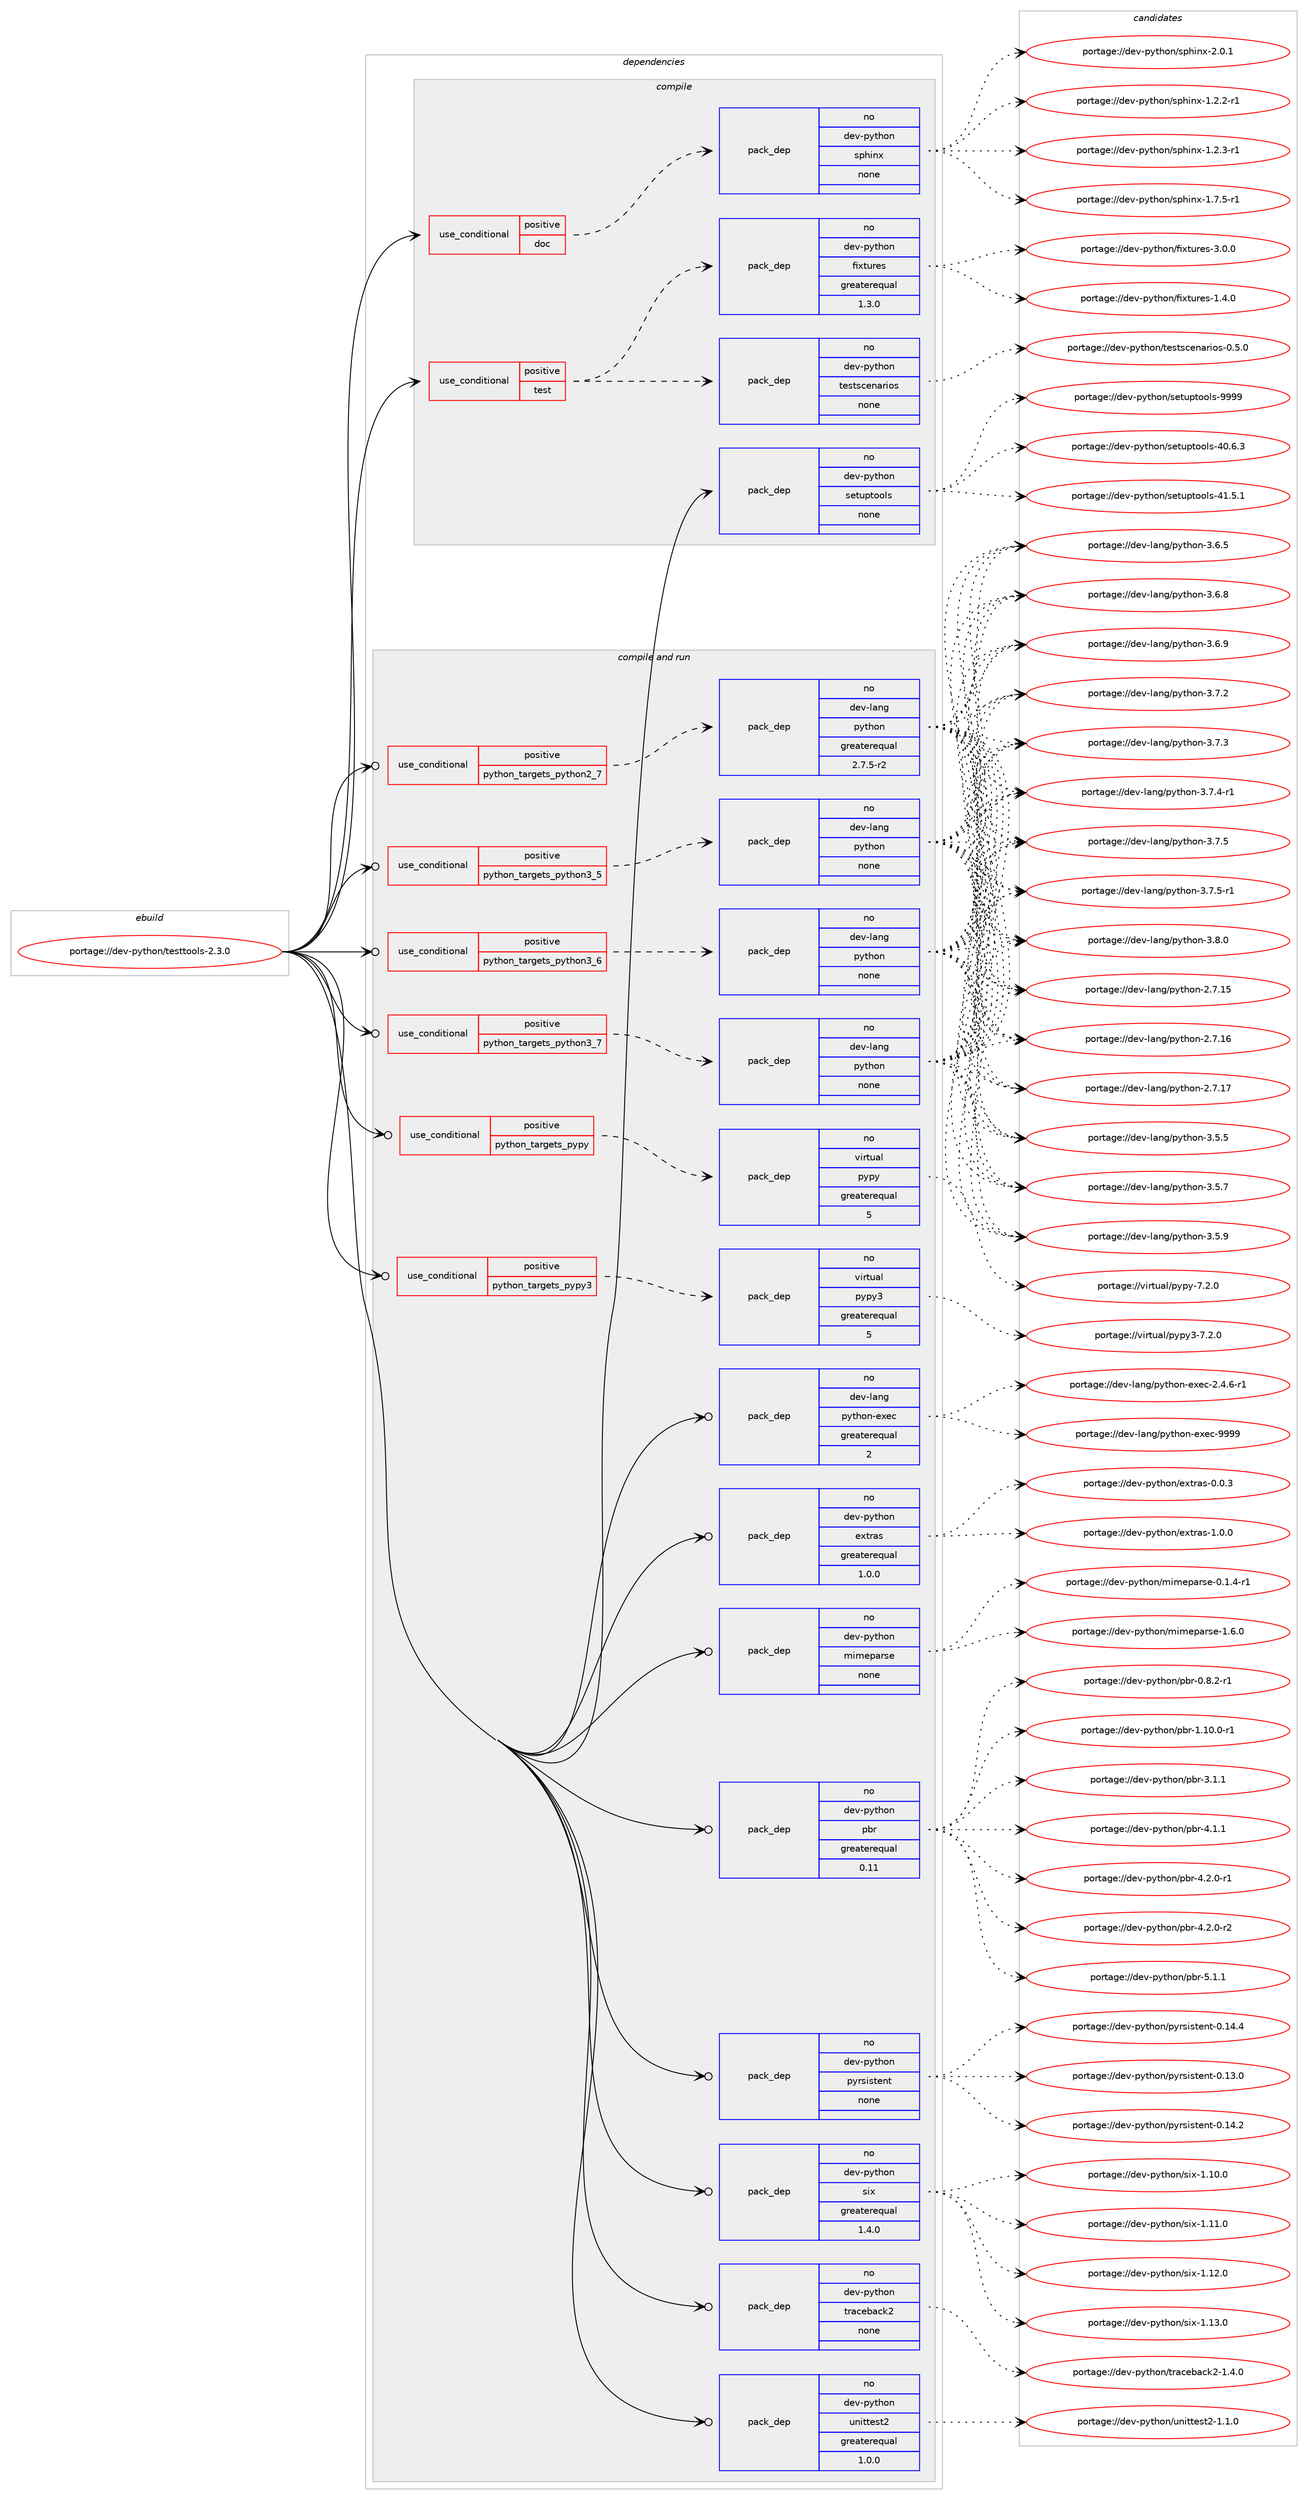 digraph prolog {

# *************
# Graph options
# *************

newrank=true;
concentrate=true;
compound=true;
graph [rankdir=LR,fontname=Helvetica,fontsize=10,ranksep=1.5];#, ranksep=2.5, nodesep=0.2];
edge  [arrowhead=vee];
node  [fontname=Helvetica,fontsize=10];

# **********
# The ebuild
# **********

subgraph cluster_leftcol {
color=gray;
rank=same;
label=<<i>ebuild</i>>;
id [label="portage://dev-python/testtools-2.3.0", color=red, width=4, href="../dev-python/testtools-2.3.0.svg"];
}

# ****************
# The dependencies
# ****************

subgraph cluster_midcol {
color=gray;
label=<<i>dependencies</i>>;
subgraph cluster_compile {
fillcolor="#eeeeee";
style=filled;
label=<<i>compile</i>>;
subgraph cond39728 {
dependency175623 [label=<<TABLE BORDER="0" CELLBORDER="1" CELLSPACING="0" CELLPADDING="4"><TR><TD ROWSPAN="3" CELLPADDING="10">use_conditional</TD></TR><TR><TD>positive</TD></TR><TR><TD>doc</TD></TR></TABLE>>, shape=none, color=red];
subgraph pack132491 {
dependency175624 [label=<<TABLE BORDER="0" CELLBORDER="1" CELLSPACING="0" CELLPADDING="4" WIDTH="220"><TR><TD ROWSPAN="6" CELLPADDING="30">pack_dep</TD></TR><TR><TD WIDTH="110">no</TD></TR><TR><TD>dev-python</TD></TR><TR><TD>sphinx</TD></TR><TR><TD>none</TD></TR><TR><TD></TD></TR></TABLE>>, shape=none, color=blue];
}
dependency175623:e -> dependency175624:w [weight=20,style="dashed",arrowhead="vee"];
}
id:e -> dependency175623:w [weight=20,style="solid",arrowhead="vee"];
subgraph cond39729 {
dependency175625 [label=<<TABLE BORDER="0" CELLBORDER="1" CELLSPACING="0" CELLPADDING="4"><TR><TD ROWSPAN="3" CELLPADDING="10">use_conditional</TD></TR><TR><TD>positive</TD></TR><TR><TD>test</TD></TR></TABLE>>, shape=none, color=red];
subgraph pack132492 {
dependency175626 [label=<<TABLE BORDER="0" CELLBORDER="1" CELLSPACING="0" CELLPADDING="4" WIDTH="220"><TR><TD ROWSPAN="6" CELLPADDING="30">pack_dep</TD></TR><TR><TD WIDTH="110">no</TD></TR><TR><TD>dev-python</TD></TR><TR><TD>fixtures</TD></TR><TR><TD>greaterequal</TD></TR><TR><TD>1.3.0</TD></TR></TABLE>>, shape=none, color=blue];
}
dependency175625:e -> dependency175626:w [weight=20,style="dashed",arrowhead="vee"];
subgraph pack132493 {
dependency175627 [label=<<TABLE BORDER="0" CELLBORDER="1" CELLSPACING="0" CELLPADDING="4" WIDTH="220"><TR><TD ROWSPAN="6" CELLPADDING="30">pack_dep</TD></TR><TR><TD WIDTH="110">no</TD></TR><TR><TD>dev-python</TD></TR><TR><TD>testscenarios</TD></TR><TR><TD>none</TD></TR><TR><TD></TD></TR></TABLE>>, shape=none, color=blue];
}
dependency175625:e -> dependency175627:w [weight=20,style="dashed",arrowhead="vee"];
}
id:e -> dependency175625:w [weight=20,style="solid",arrowhead="vee"];
subgraph pack132494 {
dependency175628 [label=<<TABLE BORDER="0" CELLBORDER="1" CELLSPACING="0" CELLPADDING="4" WIDTH="220"><TR><TD ROWSPAN="6" CELLPADDING="30">pack_dep</TD></TR><TR><TD WIDTH="110">no</TD></TR><TR><TD>dev-python</TD></TR><TR><TD>setuptools</TD></TR><TR><TD>none</TD></TR><TR><TD></TD></TR></TABLE>>, shape=none, color=blue];
}
id:e -> dependency175628:w [weight=20,style="solid",arrowhead="vee"];
}
subgraph cluster_compileandrun {
fillcolor="#eeeeee";
style=filled;
label=<<i>compile and run</i>>;
subgraph cond39730 {
dependency175629 [label=<<TABLE BORDER="0" CELLBORDER="1" CELLSPACING="0" CELLPADDING="4"><TR><TD ROWSPAN="3" CELLPADDING="10">use_conditional</TD></TR><TR><TD>positive</TD></TR><TR><TD>python_targets_pypy</TD></TR></TABLE>>, shape=none, color=red];
subgraph pack132495 {
dependency175630 [label=<<TABLE BORDER="0" CELLBORDER="1" CELLSPACING="0" CELLPADDING="4" WIDTH="220"><TR><TD ROWSPAN="6" CELLPADDING="30">pack_dep</TD></TR><TR><TD WIDTH="110">no</TD></TR><TR><TD>virtual</TD></TR><TR><TD>pypy</TD></TR><TR><TD>greaterequal</TD></TR><TR><TD>5</TD></TR></TABLE>>, shape=none, color=blue];
}
dependency175629:e -> dependency175630:w [weight=20,style="dashed",arrowhead="vee"];
}
id:e -> dependency175629:w [weight=20,style="solid",arrowhead="odotvee"];
subgraph cond39731 {
dependency175631 [label=<<TABLE BORDER="0" CELLBORDER="1" CELLSPACING="0" CELLPADDING="4"><TR><TD ROWSPAN="3" CELLPADDING="10">use_conditional</TD></TR><TR><TD>positive</TD></TR><TR><TD>python_targets_pypy3</TD></TR></TABLE>>, shape=none, color=red];
subgraph pack132496 {
dependency175632 [label=<<TABLE BORDER="0" CELLBORDER="1" CELLSPACING="0" CELLPADDING="4" WIDTH="220"><TR><TD ROWSPAN="6" CELLPADDING="30">pack_dep</TD></TR><TR><TD WIDTH="110">no</TD></TR><TR><TD>virtual</TD></TR><TR><TD>pypy3</TD></TR><TR><TD>greaterequal</TD></TR><TR><TD>5</TD></TR></TABLE>>, shape=none, color=blue];
}
dependency175631:e -> dependency175632:w [weight=20,style="dashed",arrowhead="vee"];
}
id:e -> dependency175631:w [weight=20,style="solid",arrowhead="odotvee"];
subgraph cond39732 {
dependency175633 [label=<<TABLE BORDER="0" CELLBORDER="1" CELLSPACING="0" CELLPADDING="4"><TR><TD ROWSPAN="3" CELLPADDING="10">use_conditional</TD></TR><TR><TD>positive</TD></TR><TR><TD>python_targets_python2_7</TD></TR></TABLE>>, shape=none, color=red];
subgraph pack132497 {
dependency175634 [label=<<TABLE BORDER="0" CELLBORDER="1" CELLSPACING="0" CELLPADDING="4" WIDTH="220"><TR><TD ROWSPAN="6" CELLPADDING="30">pack_dep</TD></TR><TR><TD WIDTH="110">no</TD></TR><TR><TD>dev-lang</TD></TR><TR><TD>python</TD></TR><TR><TD>greaterequal</TD></TR><TR><TD>2.7.5-r2</TD></TR></TABLE>>, shape=none, color=blue];
}
dependency175633:e -> dependency175634:w [weight=20,style="dashed",arrowhead="vee"];
}
id:e -> dependency175633:w [weight=20,style="solid",arrowhead="odotvee"];
subgraph cond39733 {
dependency175635 [label=<<TABLE BORDER="0" CELLBORDER="1" CELLSPACING="0" CELLPADDING="4"><TR><TD ROWSPAN="3" CELLPADDING="10">use_conditional</TD></TR><TR><TD>positive</TD></TR><TR><TD>python_targets_python3_5</TD></TR></TABLE>>, shape=none, color=red];
subgraph pack132498 {
dependency175636 [label=<<TABLE BORDER="0" CELLBORDER="1" CELLSPACING="0" CELLPADDING="4" WIDTH="220"><TR><TD ROWSPAN="6" CELLPADDING="30">pack_dep</TD></TR><TR><TD WIDTH="110">no</TD></TR><TR><TD>dev-lang</TD></TR><TR><TD>python</TD></TR><TR><TD>none</TD></TR><TR><TD></TD></TR></TABLE>>, shape=none, color=blue];
}
dependency175635:e -> dependency175636:w [weight=20,style="dashed",arrowhead="vee"];
}
id:e -> dependency175635:w [weight=20,style="solid",arrowhead="odotvee"];
subgraph cond39734 {
dependency175637 [label=<<TABLE BORDER="0" CELLBORDER="1" CELLSPACING="0" CELLPADDING="4"><TR><TD ROWSPAN="3" CELLPADDING="10">use_conditional</TD></TR><TR><TD>positive</TD></TR><TR><TD>python_targets_python3_6</TD></TR></TABLE>>, shape=none, color=red];
subgraph pack132499 {
dependency175638 [label=<<TABLE BORDER="0" CELLBORDER="1" CELLSPACING="0" CELLPADDING="4" WIDTH="220"><TR><TD ROWSPAN="6" CELLPADDING="30">pack_dep</TD></TR><TR><TD WIDTH="110">no</TD></TR><TR><TD>dev-lang</TD></TR><TR><TD>python</TD></TR><TR><TD>none</TD></TR><TR><TD></TD></TR></TABLE>>, shape=none, color=blue];
}
dependency175637:e -> dependency175638:w [weight=20,style="dashed",arrowhead="vee"];
}
id:e -> dependency175637:w [weight=20,style="solid",arrowhead="odotvee"];
subgraph cond39735 {
dependency175639 [label=<<TABLE BORDER="0" CELLBORDER="1" CELLSPACING="0" CELLPADDING="4"><TR><TD ROWSPAN="3" CELLPADDING="10">use_conditional</TD></TR><TR><TD>positive</TD></TR><TR><TD>python_targets_python3_7</TD></TR></TABLE>>, shape=none, color=red];
subgraph pack132500 {
dependency175640 [label=<<TABLE BORDER="0" CELLBORDER="1" CELLSPACING="0" CELLPADDING="4" WIDTH="220"><TR><TD ROWSPAN="6" CELLPADDING="30">pack_dep</TD></TR><TR><TD WIDTH="110">no</TD></TR><TR><TD>dev-lang</TD></TR><TR><TD>python</TD></TR><TR><TD>none</TD></TR><TR><TD></TD></TR></TABLE>>, shape=none, color=blue];
}
dependency175639:e -> dependency175640:w [weight=20,style="dashed",arrowhead="vee"];
}
id:e -> dependency175639:w [weight=20,style="solid",arrowhead="odotvee"];
subgraph pack132501 {
dependency175641 [label=<<TABLE BORDER="0" CELLBORDER="1" CELLSPACING="0" CELLPADDING="4" WIDTH="220"><TR><TD ROWSPAN="6" CELLPADDING="30">pack_dep</TD></TR><TR><TD WIDTH="110">no</TD></TR><TR><TD>dev-lang</TD></TR><TR><TD>python-exec</TD></TR><TR><TD>greaterequal</TD></TR><TR><TD>2</TD></TR></TABLE>>, shape=none, color=blue];
}
id:e -> dependency175641:w [weight=20,style="solid",arrowhead="odotvee"];
subgraph pack132502 {
dependency175642 [label=<<TABLE BORDER="0" CELLBORDER="1" CELLSPACING="0" CELLPADDING="4" WIDTH="220"><TR><TD ROWSPAN="6" CELLPADDING="30">pack_dep</TD></TR><TR><TD WIDTH="110">no</TD></TR><TR><TD>dev-python</TD></TR><TR><TD>extras</TD></TR><TR><TD>greaterequal</TD></TR><TR><TD>1.0.0</TD></TR></TABLE>>, shape=none, color=blue];
}
id:e -> dependency175642:w [weight=20,style="solid",arrowhead="odotvee"];
subgraph pack132503 {
dependency175643 [label=<<TABLE BORDER="0" CELLBORDER="1" CELLSPACING="0" CELLPADDING="4" WIDTH="220"><TR><TD ROWSPAN="6" CELLPADDING="30">pack_dep</TD></TR><TR><TD WIDTH="110">no</TD></TR><TR><TD>dev-python</TD></TR><TR><TD>mimeparse</TD></TR><TR><TD>none</TD></TR><TR><TD></TD></TR></TABLE>>, shape=none, color=blue];
}
id:e -> dependency175643:w [weight=20,style="solid",arrowhead="odotvee"];
subgraph pack132504 {
dependency175644 [label=<<TABLE BORDER="0" CELLBORDER="1" CELLSPACING="0" CELLPADDING="4" WIDTH="220"><TR><TD ROWSPAN="6" CELLPADDING="30">pack_dep</TD></TR><TR><TD WIDTH="110">no</TD></TR><TR><TD>dev-python</TD></TR><TR><TD>pbr</TD></TR><TR><TD>greaterequal</TD></TR><TR><TD>0.11</TD></TR></TABLE>>, shape=none, color=blue];
}
id:e -> dependency175644:w [weight=20,style="solid",arrowhead="odotvee"];
subgraph pack132505 {
dependency175645 [label=<<TABLE BORDER="0" CELLBORDER="1" CELLSPACING="0" CELLPADDING="4" WIDTH="220"><TR><TD ROWSPAN="6" CELLPADDING="30">pack_dep</TD></TR><TR><TD WIDTH="110">no</TD></TR><TR><TD>dev-python</TD></TR><TR><TD>pyrsistent</TD></TR><TR><TD>none</TD></TR><TR><TD></TD></TR></TABLE>>, shape=none, color=blue];
}
id:e -> dependency175645:w [weight=20,style="solid",arrowhead="odotvee"];
subgraph pack132506 {
dependency175646 [label=<<TABLE BORDER="0" CELLBORDER="1" CELLSPACING="0" CELLPADDING="4" WIDTH="220"><TR><TD ROWSPAN="6" CELLPADDING="30">pack_dep</TD></TR><TR><TD WIDTH="110">no</TD></TR><TR><TD>dev-python</TD></TR><TR><TD>six</TD></TR><TR><TD>greaterequal</TD></TR><TR><TD>1.4.0</TD></TR></TABLE>>, shape=none, color=blue];
}
id:e -> dependency175646:w [weight=20,style="solid",arrowhead="odotvee"];
subgraph pack132507 {
dependency175647 [label=<<TABLE BORDER="0" CELLBORDER="1" CELLSPACING="0" CELLPADDING="4" WIDTH="220"><TR><TD ROWSPAN="6" CELLPADDING="30">pack_dep</TD></TR><TR><TD WIDTH="110">no</TD></TR><TR><TD>dev-python</TD></TR><TR><TD>traceback2</TD></TR><TR><TD>none</TD></TR><TR><TD></TD></TR></TABLE>>, shape=none, color=blue];
}
id:e -> dependency175647:w [weight=20,style="solid",arrowhead="odotvee"];
subgraph pack132508 {
dependency175648 [label=<<TABLE BORDER="0" CELLBORDER="1" CELLSPACING="0" CELLPADDING="4" WIDTH="220"><TR><TD ROWSPAN="6" CELLPADDING="30">pack_dep</TD></TR><TR><TD WIDTH="110">no</TD></TR><TR><TD>dev-python</TD></TR><TR><TD>unittest2</TD></TR><TR><TD>greaterequal</TD></TR><TR><TD>1.0.0</TD></TR></TABLE>>, shape=none, color=blue];
}
id:e -> dependency175648:w [weight=20,style="solid",arrowhead="odotvee"];
}
subgraph cluster_run {
fillcolor="#eeeeee";
style=filled;
label=<<i>run</i>>;
}
}

# **************
# The candidates
# **************

subgraph cluster_choices {
rank=same;
color=gray;
label=<<i>candidates</i>>;

subgraph choice132491 {
color=black;
nodesep=1;
choiceportage10010111845112121116104111110471151121041051101204549465046504511449 [label="portage://dev-python/sphinx-1.2.2-r1", color=red, width=4,href="../dev-python/sphinx-1.2.2-r1.svg"];
choiceportage10010111845112121116104111110471151121041051101204549465046514511449 [label="portage://dev-python/sphinx-1.2.3-r1", color=red, width=4,href="../dev-python/sphinx-1.2.3-r1.svg"];
choiceportage10010111845112121116104111110471151121041051101204549465546534511449 [label="portage://dev-python/sphinx-1.7.5-r1", color=red, width=4,href="../dev-python/sphinx-1.7.5-r1.svg"];
choiceportage1001011184511212111610411111047115112104105110120455046484649 [label="portage://dev-python/sphinx-2.0.1", color=red, width=4,href="../dev-python/sphinx-2.0.1.svg"];
dependency175624:e -> choiceportage10010111845112121116104111110471151121041051101204549465046504511449:w [style=dotted,weight="100"];
dependency175624:e -> choiceportage10010111845112121116104111110471151121041051101204549465046514511449:w [style=dotted,weight="100"];
dependency175624:e -> choiceportage10010111845112121116104111110471151121041051101204549465546534511449:w [style=dotted,weight="100"];
dependency175624:e -> choiceportage1001011184511212111610411111047115112104105110120455046484649:w [style=dotted,weight="100"];
}
subgraph choice132492 {
color=black;
nodesep=1;
choiceportage1001011184511212111610411111047102105120116117114101115454946524648 [label="portage://dev-python/fixtures-1.4.0", color=red, width=4,href="../dev-python/fixtures-1.4.0.svg"];
choiceportage1001011184511212111610411111047102105120116117114101115455146484648 [label="portage://dev-python/fixtures-3.0.0", color=red, width=4,href="../dev-python/fixtures-3.0.0.svg"];
dependency175626:e -> choiceportage1001011184511212111610411111047102105120116117114101115454946524648:w [style=dotted,weight="100"];
dependency175626:e -> choiceportage1001011184511212111610411111047102105120116117114101115455146484648:w [style=dotted,weight="100"];
}
subgraph choice132493 {
color=black;
nodesep=1;
choiceportage10010111845112121116104111110471161011151161159910111097114105111115454846534648 [label="portage://dev-python/testscenarios-0.5.0", color=red, width=4,href="../dev-python/testscenarios-0.5.0.svg"];
dependency175627:e -> choiceportage10010111845112121116104111110471161011151161159910111097114105111115454846534648:w [style=dotted,weight="100"];
}
subgraph choice132494 {
color=black;
nodesep=1;
choiceportage100101118451121211161041111104711510111611711211611111110811545524846544651 [label="portage://dev-python/setuptools-40.6.3", color=red, width=4,href="../dev-python/setuptools-40.6.3.svg"];
choiceportage100101118451121211161041111104711510111611711211611111110811545524946534649 [label="portage://dev-python/setuptools-41.5.1", color=red, width=4,href="../dev-python/setuptools-41.5.1.svg"];
choiceportage10010111845112121116104111110471151011161171121161111111081154557575757 [label="portage://dev-python/setuptools-9999", color=red, width=4,href="../dev-python/setuptools-9999.svg"];
dependency175628:e -> choiceportage100101118451121211161041111104711510111611711211611111110811545524846544651:w [style=dotted,weight="100"];
dependency175628:e -> choiceportage100101118451121211161041111104711510111611711211611111110811545524946534649:w [style=dotted,weight="100"];
dependency175628:e -> choiceportage10010111845112121116104111110471151011161171121161111111081154557575757:w [style=dotted,weight="100"];
}
subgraph choice132495 {
color=black;
nodesep=1;
choiceportage1181051141161179710847112121112121455546504648 [label="portage://virtual/pypy-7.2.0", color=red, width=4,href="../virtual/pypy-7.2.0.svg"];
dependency175630:e -> choiceportage1181051141161179710847112121112121455546504648:w [style=dotted,weight="100"];
}
subgraph choice132496 {
color=black;
nodesep=1;
choiceportage118105114116117971084711212111212151455546504648 [label="portage://virtual/pypy3-7.2.0", color=red, width=4,href="../virtual/pypy3-7.2.0.svg"];
dependency175632:e -> choiceportage118105114116117971084711212111212151455546504648:w [style=dotted,weight="100"];
}
subgraph choice132497 {
color=black;
nodesep=1;
choiceportage10010111845108971101034711212111610411111045504655464953 [label="portage://dev-lang/python-2.7.15", color=red, width=4,href="../dev-lang/python-2.7.15.svg"];
choiceportage10010111845108971101034711212111610411111045504655464954 [label="portage://dev-lang/python-2.7.16", color=red, width=4,href="../dev-lang/python-2.7.16.svg"];
choiceportage10010111845108971101034711212111610411111045504655464955 [label="portage://dev-lang/python-2.7.17", color=red, width=4,href="../dev-lang/python-2.7.17.svg"];
choiceportage100101118451089711010347112121116104111110455146534653 [label="portage://dev-lang/python-3.5.5", color=red, width=4,href="../dev-lang/python-3.5.5.svg"];
choiceportage100101118451089711010347112121116104111110455146534655 [label="portage://dev-lang/python-3.5.7", color=red, width=4,href="../dev-lang/python-3.5.7.svg"];
choiceportage100101118451089711010347112121116104111110455146534657 [label="portage://dev-lang/python-3.5.9", color=red, width=4,href="../dev-lang/python-3.5.9.svg"];
choiceportage100101118451089711010347112121116104111110455146544653 [label="portage://dev-lang/python-3.6.5", color=red, width=4,href="../dev-lang/python-3.6.5.svg"];
choiceportage100101118451089711010347112121116104111110455146544656 [label="portage://dev-lang/python-3.6.8", color=red, width=4,href="../dev-lang/python-3.6.8.svg"];
choiceportage100101118451089711010347112121116104111110455146544657 [label="portage://dev-lang/python-3.6.9", color=red, width=4,href="../dev-lang/python-3.6.9.svg"];
choiceportage100101118451089711010347112121116104111110455146554650 [label="portage://dev-lang/python-3.7.2", color=red, width=4,href="../dev-lang/python-3.7.2.svg"];
choiceportage100101118451089711010347112121116104111110455146554651 [label="portage://dev-lang/python-3.7.3", color=red, width=4,href="../dev-lang/python-3.7.3.svg"];
choiceportage1001011184510897110103471121211161041111104551465546524511449 [label="portage://dev-lang/python-3.7.4-r1", color=red, width=4,href="../dev-lang/python-3.7.4-r1.svg"];
choiceportage100101118451089711010347112121116104111110455146554653 [label="portage://dev-lang/python-3.7.5", color=red, width=4,href="../dev-lang/python-3.7.5.svg"];
choiceportage1001011184510897110103471121211161041111104551465546534511449 [label="portage://dev-lang/python-3.7.5-r1", color=red, width=4,href="../dev-lang/python-3.7.5-r1.svg"];
choiceportage100101118451089711010347112121116104111110455146564648 [label="portage://dev-lang/python-3.8.0", color=red, width=4,href="../dev-lang/python-3.8.0.svg"];
dependency175634:e -> choiceportage10010111845108971101034711212111610411111045504655464953:w [style=dotted,weight="100"];
dependency175634:e -> choiceportage10010111845108971101034711212111610411111045504655464954:w [style=dotted,weight="100"];
dependency175634:e -> choiceportage10010111845108971101034711212111610411111045504655464955:w [style=dotted,weight="100"];
dependency175634:e -> choiceportage100101118451089711010347112121116104111110455146534653:w [style=dotted,weight="100"];
dependency175634:e -> choiceportage100101118451089711010347112121116104111110455146534655:w [style=dotted,weight="100"];
dependency175634:e -> choiceportage100101118451089711010347112121116104111110455146534657:w [style=dotted,weight="100"];
dependency175634:e -> choiceportage100101118451089711010347112121116104111110455146544653:w [style=dotted,weight="100"];
dependency175634:e -> choiceportage100101118451089711010347112121116104111110455146544656:w [style=dotted,weight="100"];
dependency175634:e -> choiceportage100101118451089711010347112121116104111110455146544657:w [style=dotted,weight="100"];
dependency175634:e -> choiceportage100101118451089711010347112121116104111110455146554650:w [style=dotted,weight="100"];
dependency175634:e -> choiceportage100101118451089711010347112121116104111110455146554651:w [style=dotted,weight="100"];
dependency175634:e -> choiceportage1001011184510897110103471121211161041111104551465546524511449:w [style=dotted,weight="100"];
dependency175634:e -> choiceportage100101118451089711010347112121116104111110455146554653:w [style=dotted,weight="100"];
dependency175634:e -> choiceportage1001011184510897110103471121211161041111104551465546534511449:w [style=dotted,weight="100"];
dependency175634:e -> choiceportage100101118451089711010347112121116104111110455146564648:w [style=dotted,weight="100"];
}
subgraph choice132498 {
color=black;
nodesep=1;
choiceportage10010111845108971101034711212111610411111045504655464953 [label="portage://dev-lang/python-2.7.15", color=red, width=4,href="../dev-lang/python-2.7.15.svg"];
choiceportage10010111845108971101034711212111610411111045504655464954 [label="portage://dev-lang/python-2.7.16", color=red, width=4,href="../dev-lang/python-2.7.16.svg"];
choiceportage10010111845108971101034711212111610411111045504655464955 [label="portage://dev-lang/python-2.7.17", color=red, width=4,href="../dev-lang/python-2.7.17.svg"];
choiceportage100101118451089711010347112121116104111110455146534653 [label="portage://dev-lang/python-3.5.5", color=red, width=4,href="../dev-lang/python-3.5.5.svg"];
choiceportage100101118451089711010347112121116104111110455146534655 [label="portage://dev-lang/python-3.5.7", color=red, width=4,href="../dev-lang/python-3.5.7.svg"];
choiceportage100101118451089711010347112121116104111110455146534657 [label="portage://dev-lang/python-3.5.9", color=red, width=4,href="../dev-lang/python-3.5.9.svg"];
choiceportage100101118451089711010347112121116104111110455146544653 [label="portage://dev-lang/python-3.6.5", color=red, width=4,href="../dev-lang/python-3.6.5.svg"];
choiceportage100101118451089711010347112121116104111110455146544656 [label="portage://dev-lang/python-3.6.8", color=red, width=4,href="../dev-lang/python-3.6.8.svg"];
choiceportage100101118451089711010347112121116104111110455146544657 [label="portage://dev-lang/python-3.6.9", color=red, width=4,href="../dev-lang/python-3.6.9.svg"];
choiceportage100101118451089711010347112121116104111110455146554650 [label="portage://dev-lang/python-3.7.2", color=red, width=4,href="../dev-lang/python-3.7.2.svg"];
choiceportage100101118451089711010347112121116104111110455146554651 [label="portage://dev-lang/python-3.7.3", color=red, width=4,href="../dev-lang/python-3.7.3.svg"];
choiceportage1001011184510897110103471121211161041111104551465546524511449 [label="portage://dev-lang/python-3.7.4-r1", color=red, width=4,href="../dev-lang/python-3.7.4-r1.svg"];
choiceportage100101118451089711010347112121116104111110455146554653 [label="portage://dev-lang/python-3.7.5", color=red, width=4,href="../dev-lang/python-3.7.5.svg"];
choiceportage1001011184510897110103471121211161041111104551465546534511449 [label="portage://dev-lang/python-3.7.5-r1", color=red, width=4,href="../dev-lang/python-3.7.5-r1.svg"];
choiceportage100101118451089711010347112121116104111110455146564648 [label="portage://dev-lang/python-3.8.0", color=red, width=4,href="../dev-lang/python-3.8.0.svg"];
dependency175636:e -> choiceportage10010111845108971101034711212111610411111045504655464953:w [style=dotted,weight="100"];
dependency175636:e -> choiceportage10010111845108971101034711212111610411111045504655464954:w [style=dotted,weight="100"];
dependency175636:e -> choiceportage10010111845108971101034711212111610411111045504655464955:w [style=dotted,weight="100"];
dependency175636:e -> choiceportage100101118451089711010347112121116104111110455146534653:w [style=dotted,weight="100"];
dependency175636:e -> choiceportage100101118451089711010347112121116104111110455146534655:w [style=dotted,weight="100"];
dependency175636:e -> choiceportage100101118451089711010347112121116104111110455146534657:w [style=dotted,weight="100"];
dependency175636:e -> choiceportage100101118451089711010347112121116104111110455146544653:w [style=dotted,weight="100"];
dependency175636:e -> choiceportage100101118451089711010347112121116104111110455146544656:w [style=dotted,weight="100"];
dependency175636:e -> choiceportage100101118451089711010347112121116104111110455146544657:w [style=dotted,weight="100"];
dependency175636:e -> choiceportage100101118451089711010347112121116104111110455146554650:w [style=dotted,weight="100"];
dependency175636:e -> choiceportage100101118451089711010347112121116104111110455146554651:w [style=dotted,weight="100"];
dependency175636:e -> choiceportage1001011184510897110103471121211161041111104551465546524511449:w [style=dotted,weight="100"];
dependency175636:e -> choiceportage100101118451089711010347112121116104111110455146554653:w [style=dotted,weight="100"];
dependency175636:e -> choiceportage1001011184510897110103471121211161041111104551465546534511449:w [style=dotted,weight="100"];
dependency175636:e -> choiceportage100101118451089711010347112121116104111110455146564648:w [style=dotted,weight="100"];
}
subgraph choice132499 {
color=black;
nodesep=1;
choiceportage10010111845108971101034711212111610411111045504655464953 [label="portage://dev-lang/python-2.7.15", color=red, width=4,href="../dev-lang/python-2.7.15.svg"];
choiceportage10010111845108971101034711212111610411111045504655464954 [label="portage://dev-lang/python-2.7.16", color=red, width=4,href="../dev-lang/python-2.7.16.svg"];
choiceportage10010111845108971101034711212111610411111045504655464955 [label="portage://dev-lang/python-2.7.17", color=red, width=4,href="../dev-lang/python-2.7.17.svg"];
choiceportage100101118451089711010347112121116104111110455146534653 [label="portage://dev-lang/python-3.5.5", color=red, width=4,href="../dev-lang/python-3.5.5.svg"];
choiceportage100101118451089711010347112121116104111110455146534655 [label="portage://dev-lang/python-3.5.7", color=red, width=4,href="../dev-lang/python-3.5.7.svg"];
choiceportage100101118451089711010347112121116104111110455146534657 [label="portage://dev-lang/python-3.5.9", color=red, width=4,href="../dev-lang/python-3.5.9.svg"];
choiceportage100101118451089711010347112121116104111110455146544653 [label="portage://dev-lang/python-3.6.5", color=red, width=4,href="../dev-lang/python-3.6.5.svg"];
choiceportage100101118451089711010347112121116104111110455146544656 [label="portage://dev-lang/python-3.6.8", color=red, width=4,href="../dev-lang/python-3.6.8.svg"];
choiceportage100101118451089711010347112121116104111110455146544657 [label="portage://dev-lang/python-3.6.9", color=red, width=4,href="../dev-lang/python-3.6.9.svg"];
choiceportage100101118451089711010347112121116104111110455146554650 [label="portage://dev-lang/python-3.7.2", color=red, width=4,href="../dev-lang/python-3.7.2.svg"];
choiceportage100101118451089711010347112121116104111110455146554651 [label="portage://dev-lang/python-3.7.3", color=red, width=4,href="../dev-lang/python-3.7.3.svg"];
choiceportage1001011184510897110103471121211161041111104551465546524511449 [label="portage://dev-lang/python-3.7.4-r1", color=red, width=4,href="../dev-lang/python-3.7.4-r1.svg"];
choiceportage100101118451089711010347112121116104111110455146554653 [label="portage://dev-lang/python-3.7.5", color=red, width=4,href="../dev-lang/python-3.7.5.svg"];
choiceportage1001011184510897110103471121211161041111104551465546534511449 [label="portage://dev-lang/python-3.7.5-r1", color=red, width=4,href="../dev-lang/python-3.7.5-r1.svg"];
choiceportage100101118451089711010347112121116104111110455146564648 [label="portage://dev-lang/python-3.8.0", color=red, width=4,href="../dev-lang/python-3.8.0.svg"];
dependency175638:e -> choiceportage10010111845108971101034711212111610411111045504655464953:w [style=dotted,weight="100"];
dependency175638:e -> choiceportage10010111845108971101034711212111610411111045504655464954:w [style=dotted,weight="100"];
dependency175638:e -> choiceportage10010111845108971101034711212111610411111045504655464955:w [style=dotted,weight="100"];
dependency175638:e -> choiceportage100101118451089711010347112121116104111110455146534653:w [style=dotted,weight="100"];
dependency175638:e -> choiceportage100101118451089711010347112121116104111110455146534655:w [style=dotted,weight="100"];
dependency175638:e -> choiceportage100101118451089711010347112121116104111110455146534657:w [style=dotted,weight="100"];
dependency175638:e -> choiceportage100101118451089711010347112121116104111110455146544653:w [style=dotted,weight="100"];
dependency175638:e -> choiceportage100101118451089711010347112121116104111110455146544656:w [style=dotted,weight="100"];
dependency175638:e -> choiceportage100101118451089711010347112121116104111110455146544657:w [style=dotted,weight="100"];
dependency175638:e -> choiceportage100101118451089711010347112121116104111110455146554650:w [style=dotted,weight="100"];
dependency175638:e -> choiceportage100101118451089711010347112121116104111110455146554651:w [style=dotted,weight="100"];
dependency175638:e -> choiceportage1001011184510897110103471121211161041111104551465546524511449:w [style=dotted,weight="100"];
dependency175638:e -> choiceportage100101118451089711010347112121116104111110455146554653:w [style=dotted,weight="100"];
dependency175638:e -> choiceportage1001011184510897110103471121211161041111104551465546534511449:w [style=dotted,weight="100"];
dependency175638:e -> choiceportage100101118451089711010347112121116104111110455146564648:w [style=dotted,weight="100"];
}
subgraph choice132500 {
color=black;
nodesep=1;
choiceportage10010111845108971101034711212111610411111045504655464953 [label="portage://dev-lang/python-2.7.15", color=red, width=4,href="../dev-lang/python-2.7.15.svg"];
choiceportage10010111845108971101034711212111610411111045504655464954 [label="portage://dev-lang/python-2.7.16", color=red, width=4,href="../dev-lang/python-2.7.16.svg"];
choiceportage10010111845108971101034711212111610411111045504655464955 [label="portage://dev-lang/python-2.7.17", color=red, width=4,href="../dev-lang/python-2.7.17.svg"];
choiceportage100101118451089711010347112121116104111110455146534653 [label="portage://dev-lang/python-3.5.5", color=red, width=4,href="../dev-lang/python-3.5.5.svg"];
choiceportage100101118451089711010347112121116104111110455146534655 [label="portage://dev-lang/python-3.5.7", color=red, width=4,href="../dev-lang/python-3.5.7.svg"];
choiceportage100101118451089711010347112121116104111110455146534657 [label="portage://dev-lang/python-3.5.9", color=red, width=4,href="../dev-lang/python-3.5.9.svg"];
choiceportage100101118451089711010347112121116104111110455146544653 [label="portage://dev-lang/python-3.6.5", color=red, width=4,href="../dev-lang/python-3.6.5.svg"];
choiceportage100101118451089711010347112121116104111110455146544656 [label="portage://dev-lang/python-3.6.8", color=red, width=4,href="../dev-lang/python-3.6.8.svg"];
choiceportage100101118451089711010347112121116104111110455146544657 [label="portage://dev-lang/python-3.6.9", color=red, width=4,href="../dev-lang/python-3.6.9.svg"];
choiceportage100101118451089711010347112121116104111110455146554650 [label="portage://dev-lang/python-3.7.2", color=red, width=4,href="../dev-lang/python-3.7.2.svg"];
choiceportage100101118451089711010347112121116104111110455146554651 [label="portage://dev-lang/python-3.7.3", color=red, width=4,href="../dev-lang/python-3.7.3.svg"];
choiceportage1001011184510897110103471121211161041111104551465546524511449 [label="portage://dev-lang/python-3.7.4-r1", color=red, width=4,href="../dev-lang/python-3.7.4-r1.svg"];
choiceportage100101118451089711010347112121116104111110455146554653 [label="portage://dev-lang/python-3.7.5", color=red, width=4,href="../dev-lang/python-3.7.5.svg"];
choiceportage1001011184510897110103471121211161041111104551465546534511449 [label="portage://dev-lang/python-3.7.5-r1", color=red, width=4,href="../dev-lang/python-3.7.5-r1.svg"];
choiceportage100101118451089711010347112121116104111110455146564648 [label="portage://dev-lang/python-3.8.0", color=red, width=4,href="../dev-lang/python-3.8.0.svg"];
dependency175640:e -> choiceportage10010111845108971101034711212111610411111045504655464953:w [style=dotted,weight="100"];
dependency175640:e -> choiceportage10010111845108971101034711212111610411111045504655464954:w [style=dotted,weight="100"];
dependency175640:e -> choiceportage10010111845108971101034711212111610411111045504655464955:w [style=dotted,weight="100"];
dependency175640:e -> choiceportage100101118451089711010347112121116104111110455146534653:w [style=dotted,weight="100"];
dependency175640:e -> choiceportage100101118451089711010347112121116104111110455146534655:w [style=dotted,weight="100"];
dependency175640:e -> choiceportage100101118451089711010347112121116104111110455146534657:w [style=dotted,weight="100"];
dependency175640:e -> choiceportage100101118451089711010347112121116104111110455146544653:w [style=dotted,weight="100"];
dependency175640:e -> choiceportage100101118451089711010347112121116104111110455146544656:w [style=dotted,weight="100"];
dependency175640:e -> choiceportage100101118451089711010347112121116104111110455146544657:w [style=dotted,weight="100"];
dependency175640:e -> choiceportage100101118451089711010347112121116104111110455146554650:w [style=dotted,weight="100"];
dependency175640:e -> choiceportage100101118451089711010347112121116104111110455146554651:w [style=dotted,weight="100"];
dependency175640:e -> choiceportage1001011184510897110103471121211161041111104551465546524511449:w [style=dotted,weight="100"];
dependency175640:e -> choiceportage100101118451089711010347112121116104111110455146554653:w [style=dotted,weight="100"];
dependency175640:e -> choiceportage1001011184510897110103471121211161041111104551465546534511449:w [style=dotted,weight="100"];
dependency175640:e -> choiceportage100101118451089711010347112121116104111110455146564648:w [style=dotted,weight="100"];
}
subgraph choice132501 {
color=black;
nodesep=1;
choiceportage10010111845108971101034711212111610411111045101120101994550465246544511449 [label="portage://dev-lang/python-exec-2.4.6-r1", color=red, width=4,href="../dev-lang/python-exec-2.4.6-r1.svg"];
choiceportage10010111845108971101034711212111610411111045101120101994557575757 [label="portage://dev-lang/python-exec-9999", color=red, width=4,href="../dev-lang/python-exec-9999.svg"];
dependency175641:e -> choiceportage10010111845108971101034711212111610411111045101120101994550465246544511449:w [style=dotted,weight="100"];
dependency175641:e -> choiceportage10010111845108971101034711212111610411111045101120101994557575757:w [style=dotted,weight="100"];
}
subgraph choice132502 {
color=black;
nodesep=1;
choiceportage100101118451121211161041111104710112011611497115454846484651 [label="portage://dev-python/extras-0.0.3", color=red, width=4,href="../dev-python/extras-0.0.3.svg"];
choiceportage100101118451121211161041111104710112011611497115454946484648 [label="portage://dev-python/extras-1.0.0", color=red, width=4,href="../dev-python/extras-1.0.0.svg"];
dependency175642:e -> choiceportage100101118451121211161041111104710112011611497115454846484651:w [style=dotted,weight="100"];
dependency175642:e -> choiceportage100101118451121211161041111104710112011611497115454946484648:w [style=dotted,weight="100"];
}
subgraph choice132503 {
color=black;
nodesep=1;
choiceportage1001011184511212111610411111047109105109101112971141151014548464946524511449 [label="portage://dev-python/mimeparse-0.1.4-r1", color=red, width=4,href="../dev-python/mimeparse-0.1.4-r1.svg"];
choiceportage100101118451121211161041111104710910510910111297114115101454946544648 [label="portage://dev-python/mimeparse-1.6.0", color=red, width=4,href="../dev-python/mimeparse-1.6.0.svg"];
dependency175643:e -> choiceportage1001011184511212111610411111047109105109101112971141151014548464946524511449:w [style=dotted,weight="100"];
dependency175643:e -> choiceportage100101118451121211161041111104710910510910111297114115101454946544648:w [style=dotted,weight="100"];
}
subgraph choice132504 {
color=black;
nodesep=1;
choiceportage1001011184511212111610411111047112981144548465646504511449 [label="portage://dev-python/pbr-0.8.2-r1", color=red, width=4,href="../dev-python/pbr-0.8.2-r1.svg"];
choiceportage100101118451121211161041111104711298114454946494846484511449 [label="portage://dev-python/pbr-1.10.0-r1", color=red, width=4,href="../dev-python/pbr-1.10.0-r1.svg"];
choiceportage100101118451121211161041111104711298114455146494649 [label="portage://dev-python/pbr-3.1.1", color=red, width=4,href="../dev-python/pbr-3.1.1.svg"];
choiceportage100101118451121211161041111104711298114455246494649 [label="portage://dev-python/pbr-4.1.1", color=red, width=4,href="../dev-python/pbr-4.1.1.svg"];
choiceportage1001011184511212111610411111047112981144552465046484511449 [label="portage://dev-python/pbr-4.2.0-r1", color=red, width=4,href="../dev-python/pbr-4.2.0-r1.svg"];
choiceportage1001011184511212111610411111047112981144552465046484511450 [label="portage://dev-python/pbr-4.2.0-r2", color=red, width=4,href="../dev-python/pbr-4.2.0-r2.svg"];
choiceportage100101118451121211161041111104711298114455346494649 [label="portage://dev-python/pbr-5.1.1", color=red, width=4,href="../dev-python/pbr-5.1.1.svg"];
dependency175644:e -> choiceportage1001011184511212111610411111047112981144548465646504511449:w [style=dotted,weight="100"];
dependency175644:e -> choiceportage100101118451121211161041111104711298114454946494846484511449:w [style=dotted,weight="100"];
dependency175644:e -> choiceportage100101118451121211161041111104711298114455146494649:w [style=dotted,weight="100"];
dependency175644:e -> choiceportage100101118451121211161041111104711298114455246494649:w [style=dotted,weight="100"];
dependency175644:e -> choiceportage1001011184511212111610411111047112981144552465046484511449:w [style=dotted,weight="100"];
dependency175644:e -> choiceportage1001011184511212111610411111047112981144552465046484511450:w [style=dotted,weight="100"];
dependency175644:e -> choiceportage100101118451121211161041111104711298114455346494649:w [style=dotted,weight="100"];
}
subgraph choice132505 {
color=black;
nodesep=1;
choiceportage100101118451121211161041111104711212111411510511511610111011645484649514648 [label="portage://dev-python/pyrsistent-0.13.0", color=red, width=4,href="../dev-python/pyrsistent-0.13.0.svg"];
choiceportage100101118451121211161041111104711212111411510511511610111011645484649524650 [label="portage://dev-python/pyrsistent-0.14.2", color=red, width=4,href="../dev-python/pyrsistent-0.14.2.svg"];
choiceportage100101118451121211161041111104711212111411510511511610111011645484649524652 [label="portage://dev-python/pyrsistent-0.14.4", color=red, width=4,href="../dev-python/pyrsistent-0.14.4.svg"];
dependency175645:e -> choiceportage100101118451121211161041111104711212111411510511511610111011645484649514648:w [style=dotted,weight="100"];
dependency175645:e -> choiceportage100101118451121211161041111104711212111411510511511610111011645484649524650:w [style=dotted,weight="100"];
dependency175645:e -> choiceportage100101118451121211161041111104711212111411510511511610111011645484649524652:w [style=dotted,weight="100"];
}
subgraph choice132506 {
color=black;
nodesep=1;
choiceportage100101118451121211161041111104711510512045494649484648 [label="portage://dev-python/six-1.10.0", color=red, width=4,href="../dev-python/six-1.10.0.svg"];
choiceportage100101118451121211161041111104711510512045494649494648 [label="portage://dev-python/six-1.11.0", color=red, width=4,href="../dev-python/six-1.11.0.svg"];
choiceportage100101118451121211161041111104711510512045494649504648 [label="portage://dev-python/six-1.12.0", color=red, width=4,href="../dev-python/six-1.12.0.svg"];
choiceportage100101118451121211161041111104711510512045494649514648 [label="portage://dev-python/six-1.13.0", color=red, width=4,href="../dev-python/six-1.13.0.svg"];
dependency175646:e -> choiceportage100101118451121211161041111104711510512045494649484648:w [style=dotted,weight="100"];
dependency175646:e -> choiceportage100101118451121211161041111104711510512045494649494648:w [style=dotted,weight="100"];
dependency175646:e -> choiceportage100101118451121211161041111104711510512045494649504648:w [style=dotted,weight="100"];
dependency175646:e -> choiceportage100101118451121211161041111104711510512045494649514648:w [style=dotted,weight="100"];
}
subgraph choice132507 {
color=black;
nodesep=1;
choiceportage1001011184511212111610411111047116114979910198979910750454946524648 [label="portage://dev-python/traceback2-1.4.0", color=red, width=4,href="../dev-python/traceback2-1.4.0.svg"];
dependency175647:e -> choiceportage1001011184511212111610411111047116114979910198979910750454946524648:w [style=dotted,weight="100"];
}
subgraph choice132508 {
color=black;
nodesep=1;
choiceportage100101118451121211161041111104711711010511611610111511650454946494648 [label="portage://dev-python/unittest2-1.1.0", color=red, width=4,href="../dev-python/unittest2-1.1.0.svg"];
dependency175648:e -> choiceportage100101118451121211161041111104711711010511611610111511650454946494648:w [style=dotted,weight="100"];
}
}

}
